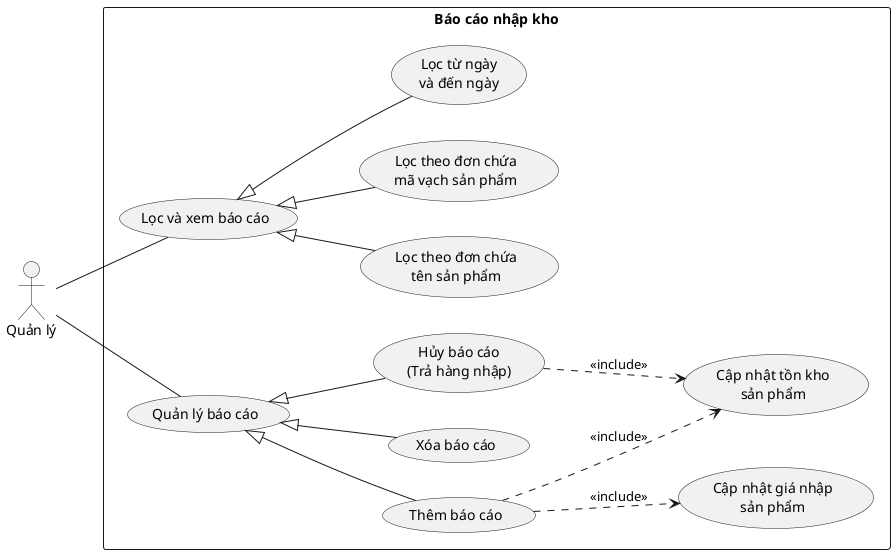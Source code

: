 @startuml ImportReport
left to right direction

actor Manager as "Quản lý"

rectangle ImportReport as "Báo cáo nhập kho" {
    usecase ImportReportFilter as "Lọc và xem báo cáo"
    usecase ImportReportFilterByProductName as "Lọc theo đơn chứa\ntên sản phẩm"
    usecase ImportReportFilterByProductBarcode as "Lọc theo đơn chứa\nmã vạch sản phẩm"
    usecase ImportReportFilterByDate as "Lọc từ ngày\nvà đến ngày"
    
    usecase ImportReportManage as "Quản lý báo cáo"
    usecase ImportReportCreate as "Thêm báo cáo"
    usecase ImportReportDelete as "Xóa báo cáo"
    usecase ImportReportCancel as "Hủy báo cáo\n(Trả hàng nhập)"
    usecase ProductUpdateInStock as "Cập nhật tồn kho\nsản phẩm"
    usecase ProductUpdateBuyingPrice as "Cập nhật giá nhập\nsản phẩm"
}


Manager -- ImportReportFilter
ImportReportFilter <|-- ImportReportFilterByProductName
ImportReportFilter <|-- ImportReportFilterByProductBarcode
ImportReportFilter <|-- ImportReportFilterByDate

Manager -- ImportReportManage
ImportReportManage <|-- ImportReportCreate
ImportReportManage <|-- ImportReportDelete
ImportReportManage <|-- ImportReportCancel

ImportReportCancel ..> ProductUpdateInStock : <<include>>
ImportReportCreate ..> ProductUpdateInStock : <<include>>
ImportReportCreate ..> ProductUpdateBuyingPrice : <<include>>
@enduml
